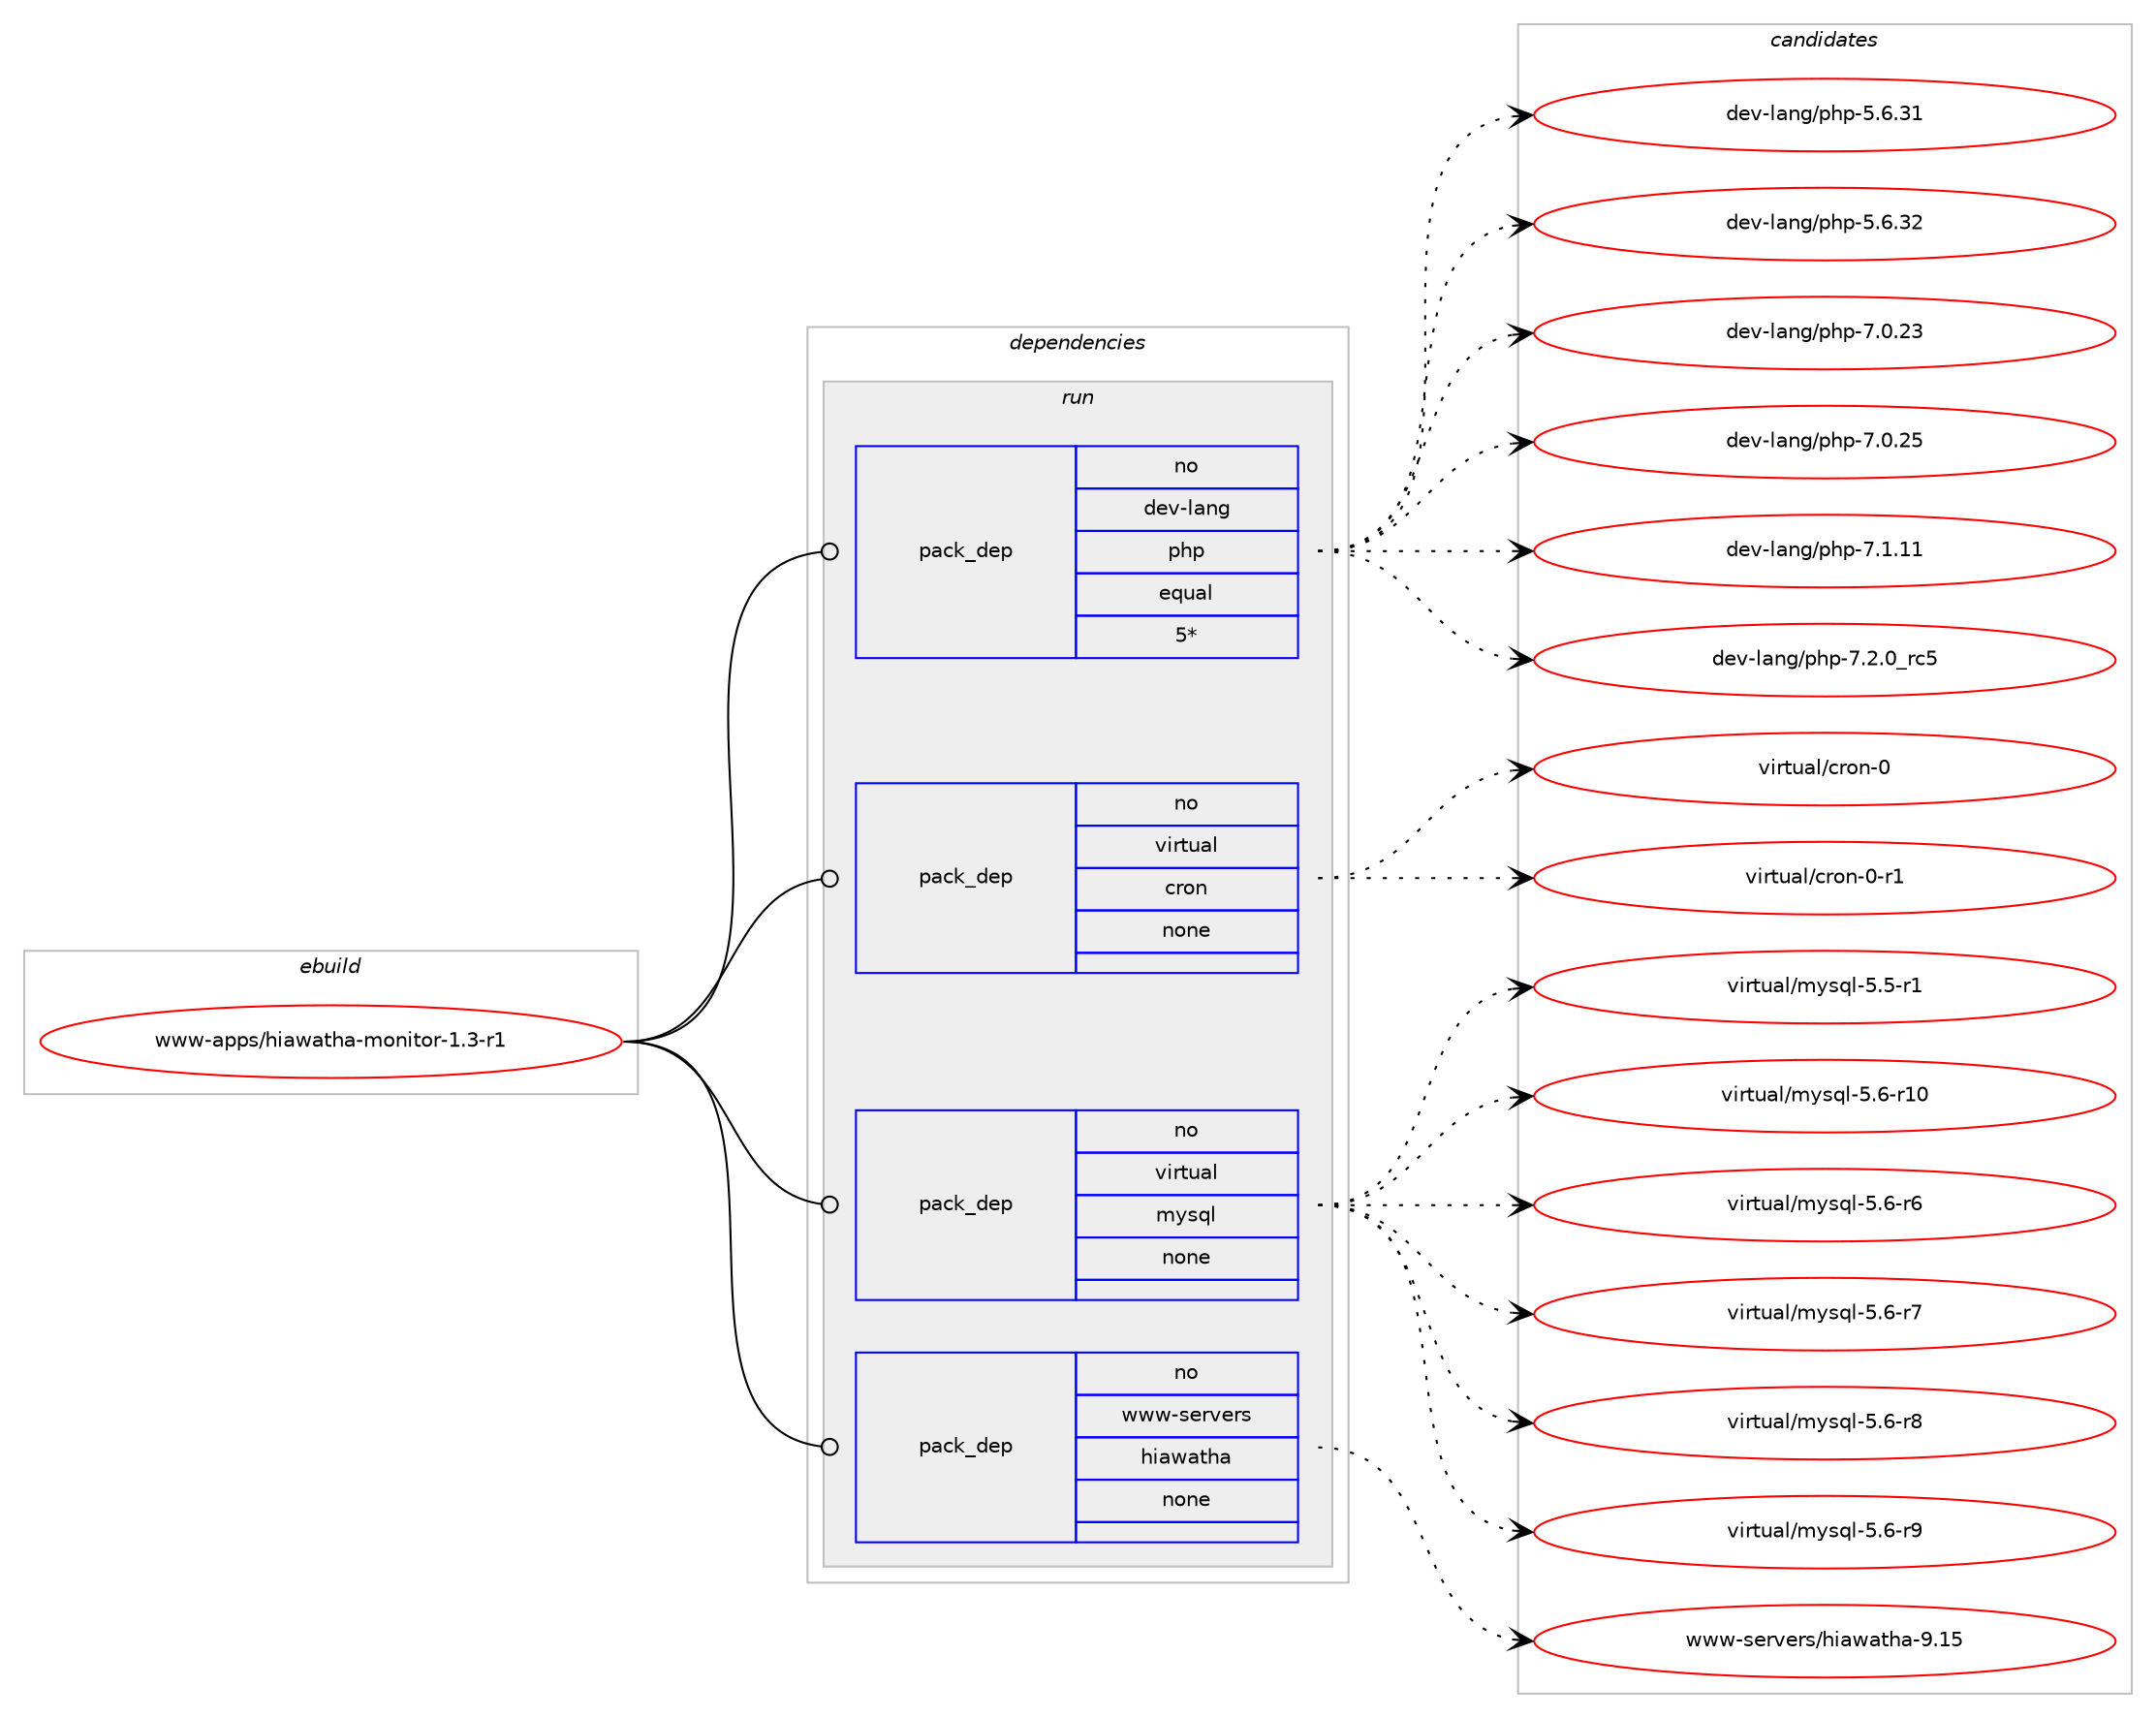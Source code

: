 digraph prolog {

# *************
# Graph options
# *************

newrank=true;
concentrate=true;
compound=true;
graph [rankdir=LR,fontname=Helvetica,fontsize=10,ranksep=1.5];#, ranksep=2.5, nodesep=0.2];
edge  [arrowhead=vee];
node  [fontname=Helvetica,fontsize=10];

# **********
# The ebuild
# **********

subgraph cluster_leftcol {
color=gray;
rank=same;
label=<<i>ebuild</i>>;
id [label="www-apps/hiawatha-monitor-1.3-r1", color=red, width=4, href="../www-apps/hiawatha-monitor-1.3-r1.svg"];
}

# ****************
# The dependencies
# ****************

subgraph cluster_midcol {
color=gray;
label=<<i>dependencies</i>>;
subgraph cluster_compile {
fillcolor="#eeeeee";
style=filled;
label=<<i>compile</i>>;
}
subgraph cluster_compileandrun {
fillcolor="#eeeeee";
style=filled;
label=<<i>compile and run</i>>;
}
subgraph cluster_run {
fillcolor="#eeeeee";
style=filled;
label=<<i>run</i>>;
subgraph pack372285 {
dependency500736 [label=<<TABLE BORDER="0" CELLBORDER="1" CELLSPACING="0" CELLPADDING="4" WIDTH="220"><TR><TD ROWSPAN="6" CELLPADDING="30">pack_dep</TD></TR><TR><TD WIDTH="110">no</TD></TR><TR><TD>dev-lang</TD></TR><TR><TD>php</TD></TR><TR><TD>equal</TD></TR><TR><TD>5*</TD></TR></TABLE>>, shape=none, color=blue];
}
id:e -> dependency500736:w [weight=20,style="solid",arrowhead="odot"];
subgraph pack372286 {
dependency500737 [label=<<TABLE BORDER="0" CELLBORDER="1" CELLSPACING="0" CELLPADDING="4" WIDTH="220"><TR><TD ROWSPAN="6" CELLPADDING="30">pack_dep</TD></TR><TR><TD WIDTH="110">no</TD></TR><TR><TD>virtual</TD></TR><TR><TD>cron</TD></TR><TR><TD>none</TD></TR><TR><TD></TD></TR></TABLE>>, shape=none, color=blue];
}
id:e -> dependency500737:w [weight=20,style="solid",arrowhead="odot"];
subgraph pack372287 {
dependency500738 [label=<<TABLE BORDER="0" CELLBORDER="1" CELLSPACING="0" CELLPADDING="4" WIDTH="220"><TR><TD ROWSPAN="6" CELLPADDING="30">pack_dep</TD></TR><TR><TD WIDTH="110">no</TD></TR><TR><TD>virtual</TD></TR><TR><TD>mysql</TD></TR><TR><TD>none</TD></TR><TR><TD></TD></TR></TABLE>>, shape=none, color=blue];
}
id:e -> dependency500738:w [weight=20,style="solid",arrowhead="odot"];
subgraph pack372288 {
dependency500739 [label=<<TABLE BORDER="0" CELLBORDER="1" CELLSPACING="0" CELLPADDING="4" WIDTH="220"><TR><TD ROWSPAN="6" CELLPADDING="30">pack_dep</TD></TR><TR><TD WIDTH="110">no</TD></TR><TR><TD>www-servers</TD></TR><TR><TD>hiawatha</TD></TR><TR><TD>none</TD></TR><TR><TD></TD></TR></TABLE>>, shape=none, color=blue];
}
id:e -> dependency500739:w [weight=20,style="solid",arrowhead="odot"];
}
}

# **************
# The candidates
# **************

subgraph cluster_choices {
rank=same;
color=gray;
label=<<i>candidates</i>>;

subgraph choice372285 {
color=black;
nodesep=1;
choice10010111845108971101034711210411245534654465149 [label="dev-lang/php-5.6.31", color=red, width=4,href="../dev-lang/php-5.6.31.svg"];
choice10010111845108971101034711210411245534654465150 [label="dev-lang/php-5.6.32", color=red, width=4,href="../dev-lang/php-5.6.32.svg"];
choice10010111845108971101034711210411245554648465051 [label="dev-lang/php-7.0.23", color=red, width=4,href="../dev-lang/php-7.0.23.svg"];
choice10010111845108971101034711210411245554648465053 [label="dev-lang/php-7.0.25", color=red, width=4,href="../dev-lang/php-7.0.25.svg"];
choice10010111845108971101034711210411245554649464949 [label="dev-lang/php-7.1.11", color=red, width=4,href="../dev-lang/php-7.1.11.svg"];
choice100101118451089711010347112104112455546504648951149953 [label="dev-lang/php-7.2.0_rc5", color=red, width=4,href="../dev-lang/php-7.2.0_rc5.svg"];
dependency500736:e -> choice10010111845108971101034711210411245534654465149:w [style=dotted,weight="100"];
dependency500736:e -> choice10010111845108971101034711210411245534654465150:w [style=dotted,weight="100"];
dependency500736:e -> choice10010111845108971101034711210411245554648465051:w [style=dotted,weight="100"];
dependency500736:e -> choice10010111845108971101034711210411245554648465053:w [style=dotted,weight="100"];
dependency500736:e -> choice10010111845108971101034711210411245554649464949:w [style=dotted,weight="100"];
dependency500736:e -> choice100101118451089711010347112104112455546504648951149953:w [style=dotted,weight="100"];
}
subgraph choice372286 {
color=black;
nodesep=1;
choice1181051141161179710847991141111104548 [label="virtual/cron-0", color=red, width=4,href="../virtual/cron-0.svg"];
choice11810511411611797108479911411111045484511449 [label="virtual/cron-0-r1", color=red, width=4,href="../virtual/cron-0-r1.svg"];
dependency500737:e -> choice1181051141161179710847991141111104548:w [style=dotted,weight="100"];
dependency500737:e -> choice11810511411611797108479911411111045484511449:w [style=dotted,weight="100"];
}
subgraph choice372287 {
color=black;
nodesep=1;
choice1181051141161179710847109121115113108455346534511449 [label="virtual/mysql-5.5-r1", color=red, width=4,href="../virtual/mysql-5.5-r1.svg"];
choice118105114116117971084710912111511310845534654451144948 [label="virtual/mysql-5.6-r10", color=red, width=4,href="../virtual/mysql-5.6-r10.svg"];
choice1181051141161179710847109121115113108455346544511454 [label="virtual/mysql-5.6-r6", color=red, width=4,href="../virtual/mysql-5.6-r6.svg"];
choice1181051141161179710847109121115113108455346544511455 [label="virtual/mysql-5.6-r7", color=red, width=4,href="../virtual/mysql-5.6-r7.svg"];
choice1181051141161179710847109121115113108455346544511456 [label="virtual/mysql-5.6-r8", color=red, width=4,href="../virtual/mysql-5.6-r8.svg"];
choice1181051141161179710847109121115113108455346544511457 [label="virtual/mysql-5.6-r9", color=red, width=4,href="../virtual/mysql-5.6-r9.svg"];
dependency500738:e -> choice1181051141161179710847109121115113108455346534511449:w [style=dotted,weight="100"];
dependency500738:e -> choice118105114116117971084710912111511310845534654451144948:w [style=dotted,weight="100"];
dependency500738:e -> choice1181051141161179710847109121115113108455346544511454:w [style=dotted,weight="100"];
dependency500738:e -> choice1181051141161179710847109121115113108455346544511455:w [style=dotted,weight="100"];
dependency500738:e -> choice1181051141161179710847109121115113108455346544511456:w [style=dotted,weight="100"];
dependency500738:e -> choice1181051141161179710847109121115113108455346544511457:w [style=dotted,weight="100"];
}
subgraph choice372288 {
color=black;
nodesep=1;
choice11911911945115101114118101114115471041059711997116104974557464953 [label="www-servers/hiawatha-9.15", color=red, width=4,href="../www-servers/hiawatha-9.15.svg"];
dependency500739:e -> choice11911911945115101114118101114115471041059711997116104974557464953:w [style=dotted,weight="100"];
}
}

}
